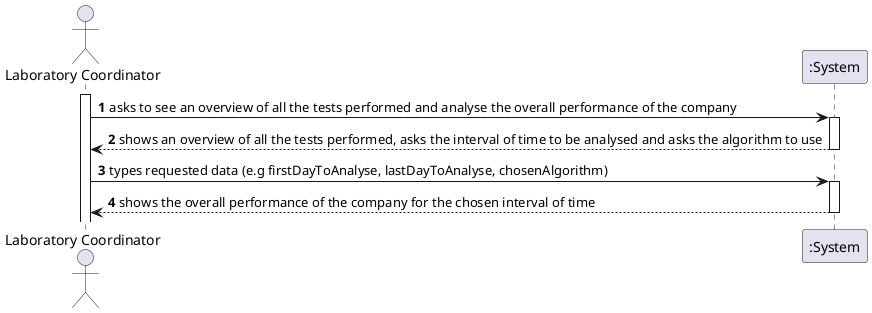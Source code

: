@startuml
autonumber
actor "Laboratory Coordinator" as LC

activate LC
LC-> ":System" : asks to see an overview of all the tests performed and analyse the overall performance of the company
activate ":System"
":System" --> LC : shows an overview of all the tests performed, asks the interval of time to be analysed and asks the algorithm to use
deactivate ":System"

LC-> ":System" : types requested data (e.g firstDayToAnalyse, lastDayToAnalyse, chosenAlgorithm)
activate ":System"
":System" --> LC : shows the overall performance of the company for the chosen interval of time
deactivate ":System"

@enduml